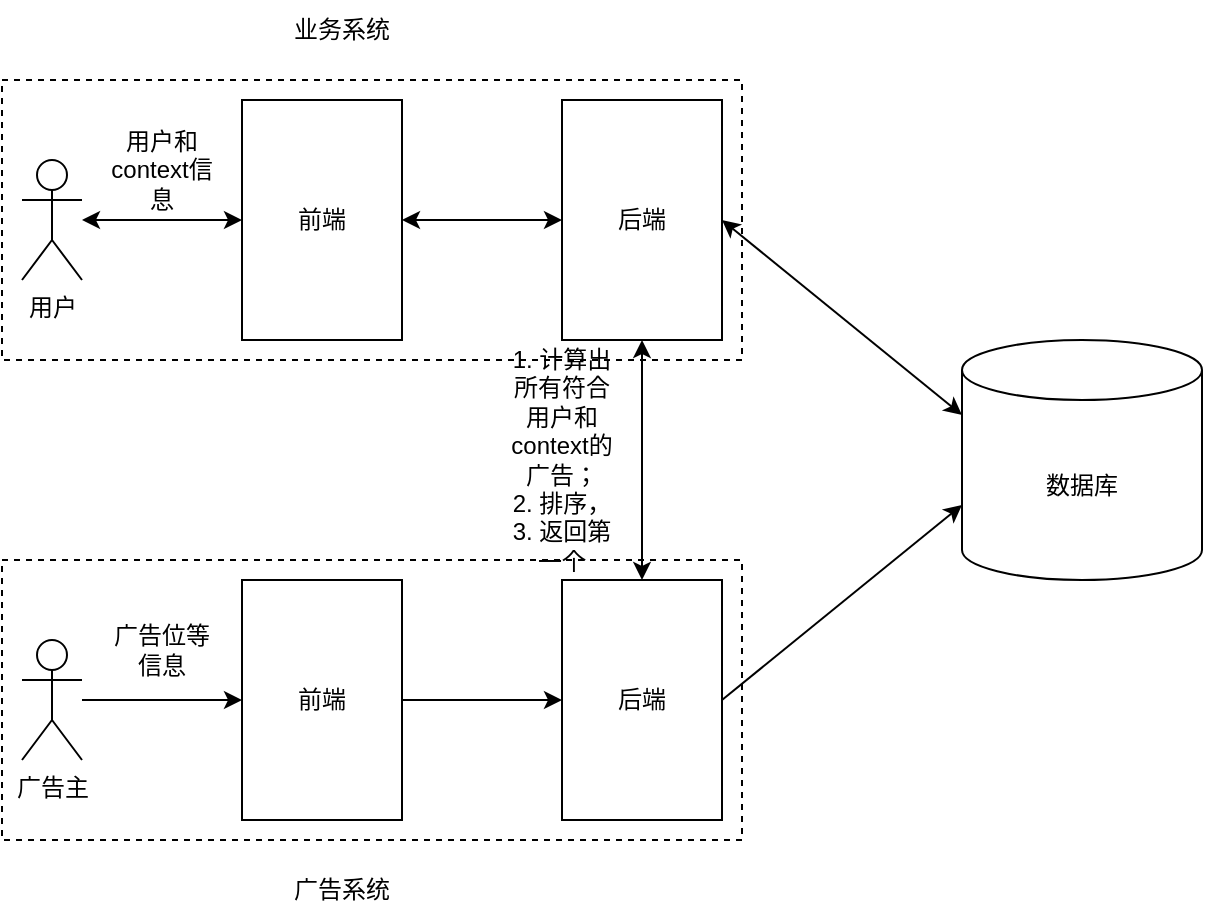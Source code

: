 <mxfile version="20.6.0" type="device"><diagram id="dEYQOTYJep0N2g9jB90g" name="第 1 页"><mxGraphModel dx="1038" dy="547" grid="1" gridSize="10" guides="1" tooltips="1" connect="1" arrows="1" fold="1" page="1" pageScale="1" pageWidth="827" pageHeight="1169" math="0" shadow="0"><root><mxCell id="0"/><mxCell id="1" parent="0"/><mxCell id="0n7UomTxpSuaV9g7btQB-1" value="用户" style="shape=umlActor;verticalLabelPosition=bottom;verticalAlign=top;html=1;outlineConnect=0;" vertex="1" parent="1"><mxGeometry x="90" y="110" width="30" height="60" as="geometry"/></mxCell><mxCell id="0n7UomTxpSuaV9g7btQB-2" value="广告主" style="shape=umlActor;verticalLabelPosition=bottom;verticalAlign=top;html=1;outlineConnect=0;" vertex="1" parent="1"><mxGeometry x="90" y="350" width="30" height="60" as="geometry"/></mxCell><mxCell id="0n7UomTxpSuaV9g7btQB-3" value="前端" style="rounded=0;whiteSpace=wrap;html=1;" vertex="1" parent="1"><mxGeometry x="200" y="80" width="80" height="120" as="geometry"/></mxCell><mxCell id="0n7UomTxpSuaV9g7btQB-4" value="后端" style="rounded=0;whiteSpace=wrap;html=1;" vertex="1" parent="1"><mxGeometry x="360" y="80" width="80" height="120" as="geometry"/></mxCell><mxCell id="0n7UomTxpSuaV9g7btQB-5" value="数据库" style="shape=cylinder3;whiteSpace=wrap;html=1;boundedLbl=1;backgroundOutline=1;size=15;" vertex="1" parent="1"><mxGeometry x="560" y="200" width="120" height="120" as="geometry"/></mxCell><mxCell id="0n7UomTxpSuaV9g7btQB-6" value="前端" style="rounded=0;whiteSpace=wrap;html=1;" vertex="1" parent="1"><mxGeometry x="200" y="320" width="80" height="120" as="geometry"/></mxCell><mxCell id="0n7UomTxpSuaV9g7btQB-8" value="后端" style="rounded=0;whiteSpace=wrap;html=1;" vertex="1" parent="1"><mxGeometry x="360" y="320" width="80" height="120" as="geometry"/></mxCell><mxCell id="0n7UomTxpSuaV9g7btQB-9" value="" style="endArrow=classic;html=1;rounded=0;" edge="1" parent="1" source="0n7UomTxpSuaV9g7btQB-2" target="0n7UomTxpSuaV9g7btQB-6"><mxGeometry width="50" height="50" relative="1" as="geometry"><mxPoint x="130" y="390" as="sourcePoint"/><mxPoint x="440" y="260" as="targetPoint"/></mxGeometry></mxCell><mxCell id="0n7UomTxpSuaV9g7btQB-10" value="" style="endArrow=classic;html=1;rounded=0;exitX=1;exitY=0.5;exitDx=0;exitDy=0;entryX=0;entryY=0.5;entryDx=0;entryDy=0;" edge="1" parent="1" source="0n7UomTxpSuaV9g7btQB-6" target="0n7UomTxpSuaV9g7btQB-8"><mxGeometry width="50" height="50" relative="1" as="geometry"><mxPoint x="390" y="310" as="sourcePoint"/><mxPoint x="440" y="260" as="targetPoint"/></mxGeometry></mxCell><mxCell id="0n7UomTxpSuaV9g7btQB-11" value="" style="endArrow=classic;html=1;rounded=0;exitX=1;exitY=0.5;exitDx=0;exitDy=0;entryX=0;entryY=0;entryDx=0;entryDy=82.5;entryPerimeter=0;" edge="1" parent="1" source="0n7UomTxpSuaV9g7btQB-8" target="0n7UomTxpSuaV9g7btQB-5"><mxGeometry width="50" height="50" relative="1" as="geometry"><mxPoint x="390" y="310" as="sourcePoint"/><mxPoint x="440" y="260" as="targetPoint"/></mxGeometry></mxCell><mxCell id="0n7UomTxpSuaV9g7btQB-16" value="" style="endArrow=classic;startArrow=classic;html=1;rounded=0;entryX=0;entryY=0.5;entryDx=0;entryDy=0;" edge="1" parent="1" source="0n7UomTxpSuaV9g7btQB-1" target="0n7UomTxpSuaV9g7btQB-3"><mxGeometry width="50" height="50" relative="1" as="geometry"><mxPoint x="390" y="310" as="sourcePoint"/><mxPoint x="440" y="260" as="targetPoint"/></mxGeometry></mxCell><mxCell id="0n7UomTxpSuaV9g7btQB-17" value="" style="endArrow=classic;startArrow=classic;html=1;rounded=0;exitX=1;exitY=0.5;exitDx=0;exitDy=0;entryX=0;entryY=0.5;entryDx=0;entryDy=0;" edge="1" parent="1" source="0n7UomTxpSuaV9g7btQB-3" target="0n7UomTxpSuaV9g7btQB-4"><mxGeometry width="50" height="50" relative="1" as="geometry"><mxPoint x="390" y="310" as="sourcePoint"/><mxPoint x="440" y="260" as="targetPoint"/></mxGeometry></mxCell><mxCell id="0n7UomTxpSuaV9g7btQB-18" value="" style="endArrow=classic;startArrow=classic;html=1;rounded=0;exitX=1;exitY=0.5;exitDx=0;exitDy=0;entryX=0;entryY=0;entryDx=0;entryDy=37.5;entryPerimeter=0;" edge="1" parent="1" source="0n7UomTxpSuaV9g7btQB-4" target="0n7UomTxpSuaV9g7btQB-5"><mxGeometry width="50" height="50" relative="1" as="geometry"><mxPoint x="390" y="310" as="sourcePoint"/><mxPoint x="440" y="260" as="targetPoint"/></mxGeometry></mxCell><mxCell id="0n7UomTxpSuaV9g7btQB-19" value="" style="endArrow=classic;startArrow=classic;html=1;rounded=0;entryX=0.5;entryY=1;entryDx=0;entryDy=0;exitX=0.5;exitY=0;exitDx=0;exitDy=0;" edge="1" parent="1" source="0n7UomTxpSuaV9g7btQB-8" target="0n7UomTxpSuaV9g7btQB-4"><mxGeometry width="50" height="50" relative="1" as="geometry"><mxPoint x="390" y="310" as="sourcePoint"/><mxPoint x="440" y="260" as="targetPoint"/></mxGeometry></mxCell><mxCell id="0n7UomTxpSuaV9g7btQB-21" value="用户和context信息" style="text;html=1;strokeColor=none;fillColor=none;align=center;verticalAlign=middle;whiteSpace=wrap;rounded=0;" vertex="1" parent="1"><mxGeometry x="130" y="100" width="60" height="30" as="geometry"/></mxCell><mxCell id="0n7UomTxpSuaV9g7btQB-22" value="1. 计算出所有符合用户和context的广告；&lt;br&gt;2. 排序，3. 返回第一个" style="text;html=1;strokeColor=none;fillColor=none;align=center;verticalAlign=middle;whiteSpace=wrap;rounded=0;" vertex="1" parent="1"><mxGeometry x="330" y="245" width="60" height="30" as="geometry"/></mxCell><mxCell id="0n7UomTxpSuaV9g7btQB-24" value="广告位等信息" style="text;html=1;strokeColor=none;fillColor=none;align=center;verticalAlign=middle;whiteSpace=wrap;rounded=0;" vertex="1" parent="1"><mxGeometry x="130" y="340" width="60" height="30" as="geometry"/></mxCell><mxCell id="0n7UomTxpSuaV9g7btQB-26" value="" style="rounded=0;whiteSpace=wrap;html=1;fillColor=none;dashed=1;" vertex="1" parent="1"><mxGeometry x="80" y="70" width="370" height="140" as="geometry"/></mxCell><mxCell id="0n7UomTxpSuaV9g7btQB-27" value="" style="rounded=0;whiteSpace=wrap;html=1;fillColor=none;dashed=1;" vertex="1" parent="1"><mxGeometry x="80" y="310" width="370" height="140" as="geometry"/></mxCell><mxCell id="0n7UomTxpSuaV9g7btQB-28" value="业务系统" style="text;html=1;strokeColor=none;fillColor=none;align=center;verticalAlign=middle;whiteSpace=wrap;rounded=0;dashed=1;" vertex="1" parent="1"><mxGeometry x="220" y="30" width="60" height="30" as="geometry"/></mxCell><mxCell id="0n7UomTxpSuaV9g7btQB-29" value="广告系统" style="text;html=1;strokeColor=none;fillColor=none;align=center;verticalAlign=middle;whiteSpace=wrap;rounded=0;dashed=1;" vertex="1" parent="1"><mxGeometry x="220" y="460" width="60" height="30" as="geometry"/></mxCell></root></mxGraphModel></diagram></mxfile>